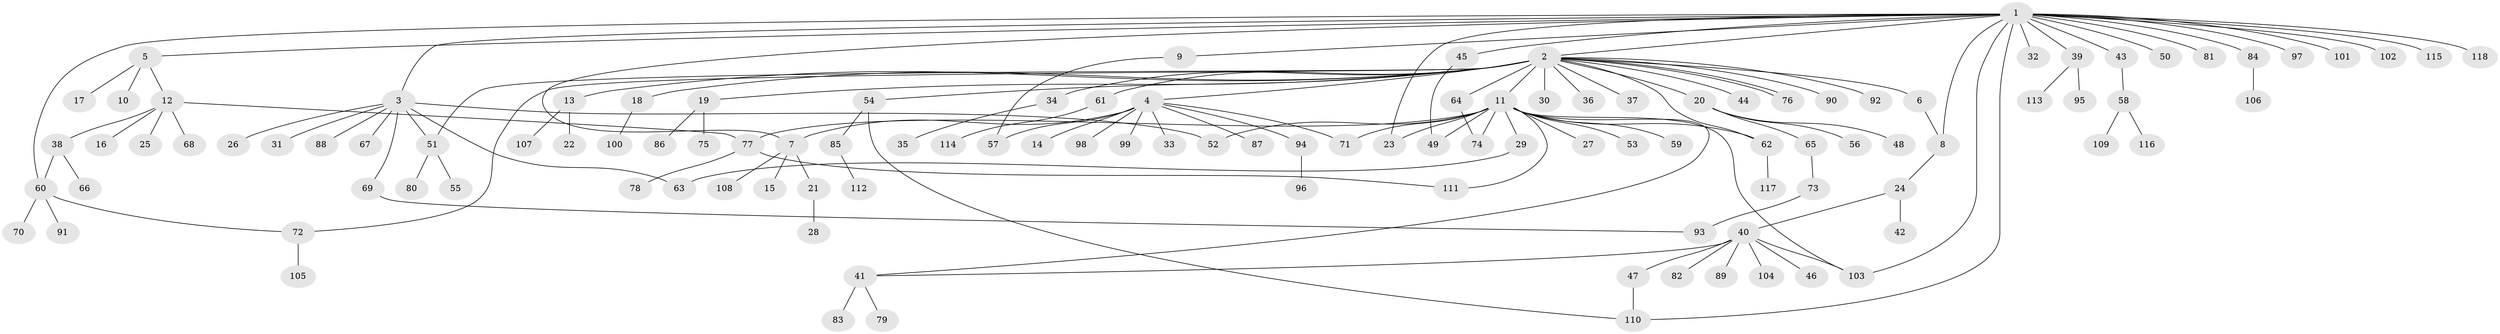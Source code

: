 // Generated by graph-tools (version 1.1) at 2025/01/03/09/25 03:01:39]
// undirected, 118 vertices, 139 edges
graph export_dot {
graph [start="1"]
  node [color=gray90,style=filled];
  1;
  2;
  3;
  4;
  5;
  6;
  7;
  8;
  9;
  10;
  11;
  12;
  13;
  14;
  15;
  16;
  17;
  18;
  19;
  20;
  21;
  22;
  23;
  24;
  25;
  26;
  27;
  28;
  29;
  30;
  31;
  32;
  33;
  34;
  35;
  36;
  37;
  38;
  39;
  40;
  41;
  42;
  43;
  44;
  45;
  46;
  47;
  48;
  49;
  50;
  51;
  52;
  53;
  54;
  55;
  56;
  57;
  58;
  59;
  60;
  61;
  62;
  63;
  64;
  65;
  66;
  67;
  68;
  69;
  70;
  71;
  72;
  73;
  74;
  75;
  76;
  77;
  78;
  79;
  80;
  81;
  82;
  83;
  84;
  85;
  86;
  87;
  88;
  89;
  90;
  91;
  92;
  93;
  94;
  95;
  96;
  97;
  98;
  99;
  100;
  101;
  102;
  103;
  104;
  105;
  106;
  107;
  108;
  109;
  110;
  111;
  112;
  113;
  114;
  115;
  116;
  117;
  118;
  1 -- 2;
  1 -- 3;
  1 -- 5;
  1 -- 7;
  1 -- 8;
  1 -- 9;
  1 -- 23;
  1 -- 32;
  1 -- 39;
  1 -- 43;
  1 -- 45;
  1 -- 50;
  1 -- 60;
  1 -- 81;
  1 -- 84;
  1 -- 97;
  1 -- 101;
  1 -- 102;
  1 -- 103;
  1 -- 110;
  1 -- 115;
  1 -- 118;
  2 -- 4;
  2 -- 6;
  2 -- 11;
  2 -- 13;
  2 -- 18;
  2 -- 19;
  2 -- 20;
  2 -- 30;
  2 -- 34;
  2 -- 36;
  2 -- 37;
  2 -- 44;
  2 -- 51;
  2 -- 54;
  2 -- 61;
  2 -- 62;
  2 -- 64;
  2 -- 72;
  2 -- 76;
  2 -- 76;
  2 -- 90;
  2 -- 92;
  3 -- 26;
  3 -- 31;
  3 -- 51;
  3 -- 52;
  3 -- 63;
  3 -- 67;
  3 -- 69;
  3 -- 88;
  4 -- 7;
  4 -- 14;
  4 -- 33;
  4 -- 57;
  4 -- 71;
  4 -- 87;
  4 -- 94;
  4 -- 98;
  4 -- 99;
  5 -- 10;
  5 -- 12;
  5 -- 17;
  6 -- 8;
  7 -- 15;
  7 -- 21;
  7 -- 108;
  8 -- 24;
  9 -- 57;
  11 -- 23;
  11 -- 27;
  11 -- 29;
  11 -- 41;
  11 -- 49;
  11 -- 52;
  11 -- 53;
  11 -- 59;
  11 -- 62;
  11 -- 71;
  11 -- 74;
  11 -- 77;
  11 -- 103;
  11 -- 111;
  12 -- 16;
  12 -- 25;
  12 -- 38;
  12 -- 68;
  12 -- 77;
  13 -- 22;
  13 -- 107;
  18 -- 100;
  19 -- 75;
  19 -- 86;
  20 -- 48;
  20 -- 56;
  20 -- 65;
  21 -- 28;
  24 -- 40;
  24 -- 42;
  29 -- 63;
  34 -- 35;
  38 -- 60;
  38 -- 66;
  39 -- 95;
  39 -- 113;
  40 -- 41;
  40 -- 46;
  40 -- 47;
  40 -- 82;
  40 -- 89;
  40 -- 103;
  40 -- 104;
  41 -- 79;
  41 -- 83;
  43 -- 58;
  45 -- 49;
  47 -- 110;
  51 -- 55;
  51 -- 80;
  54 -- 85;
  54 -- 110;
  58 -- 109;
  58 -- 116;
  60 -- 70;
  60 -- 72;
  60 -- 91;
  61 -- 114;
  62 -- 117;
  64 -- 74;
  65 -- 73;
  69 -- 93;
  72 -- 105;
  73 -- 93;
  77 -- 78;
  77 -- 111;
  84 -- 106;
  85 -- 112;
  94 -- 96;
}
